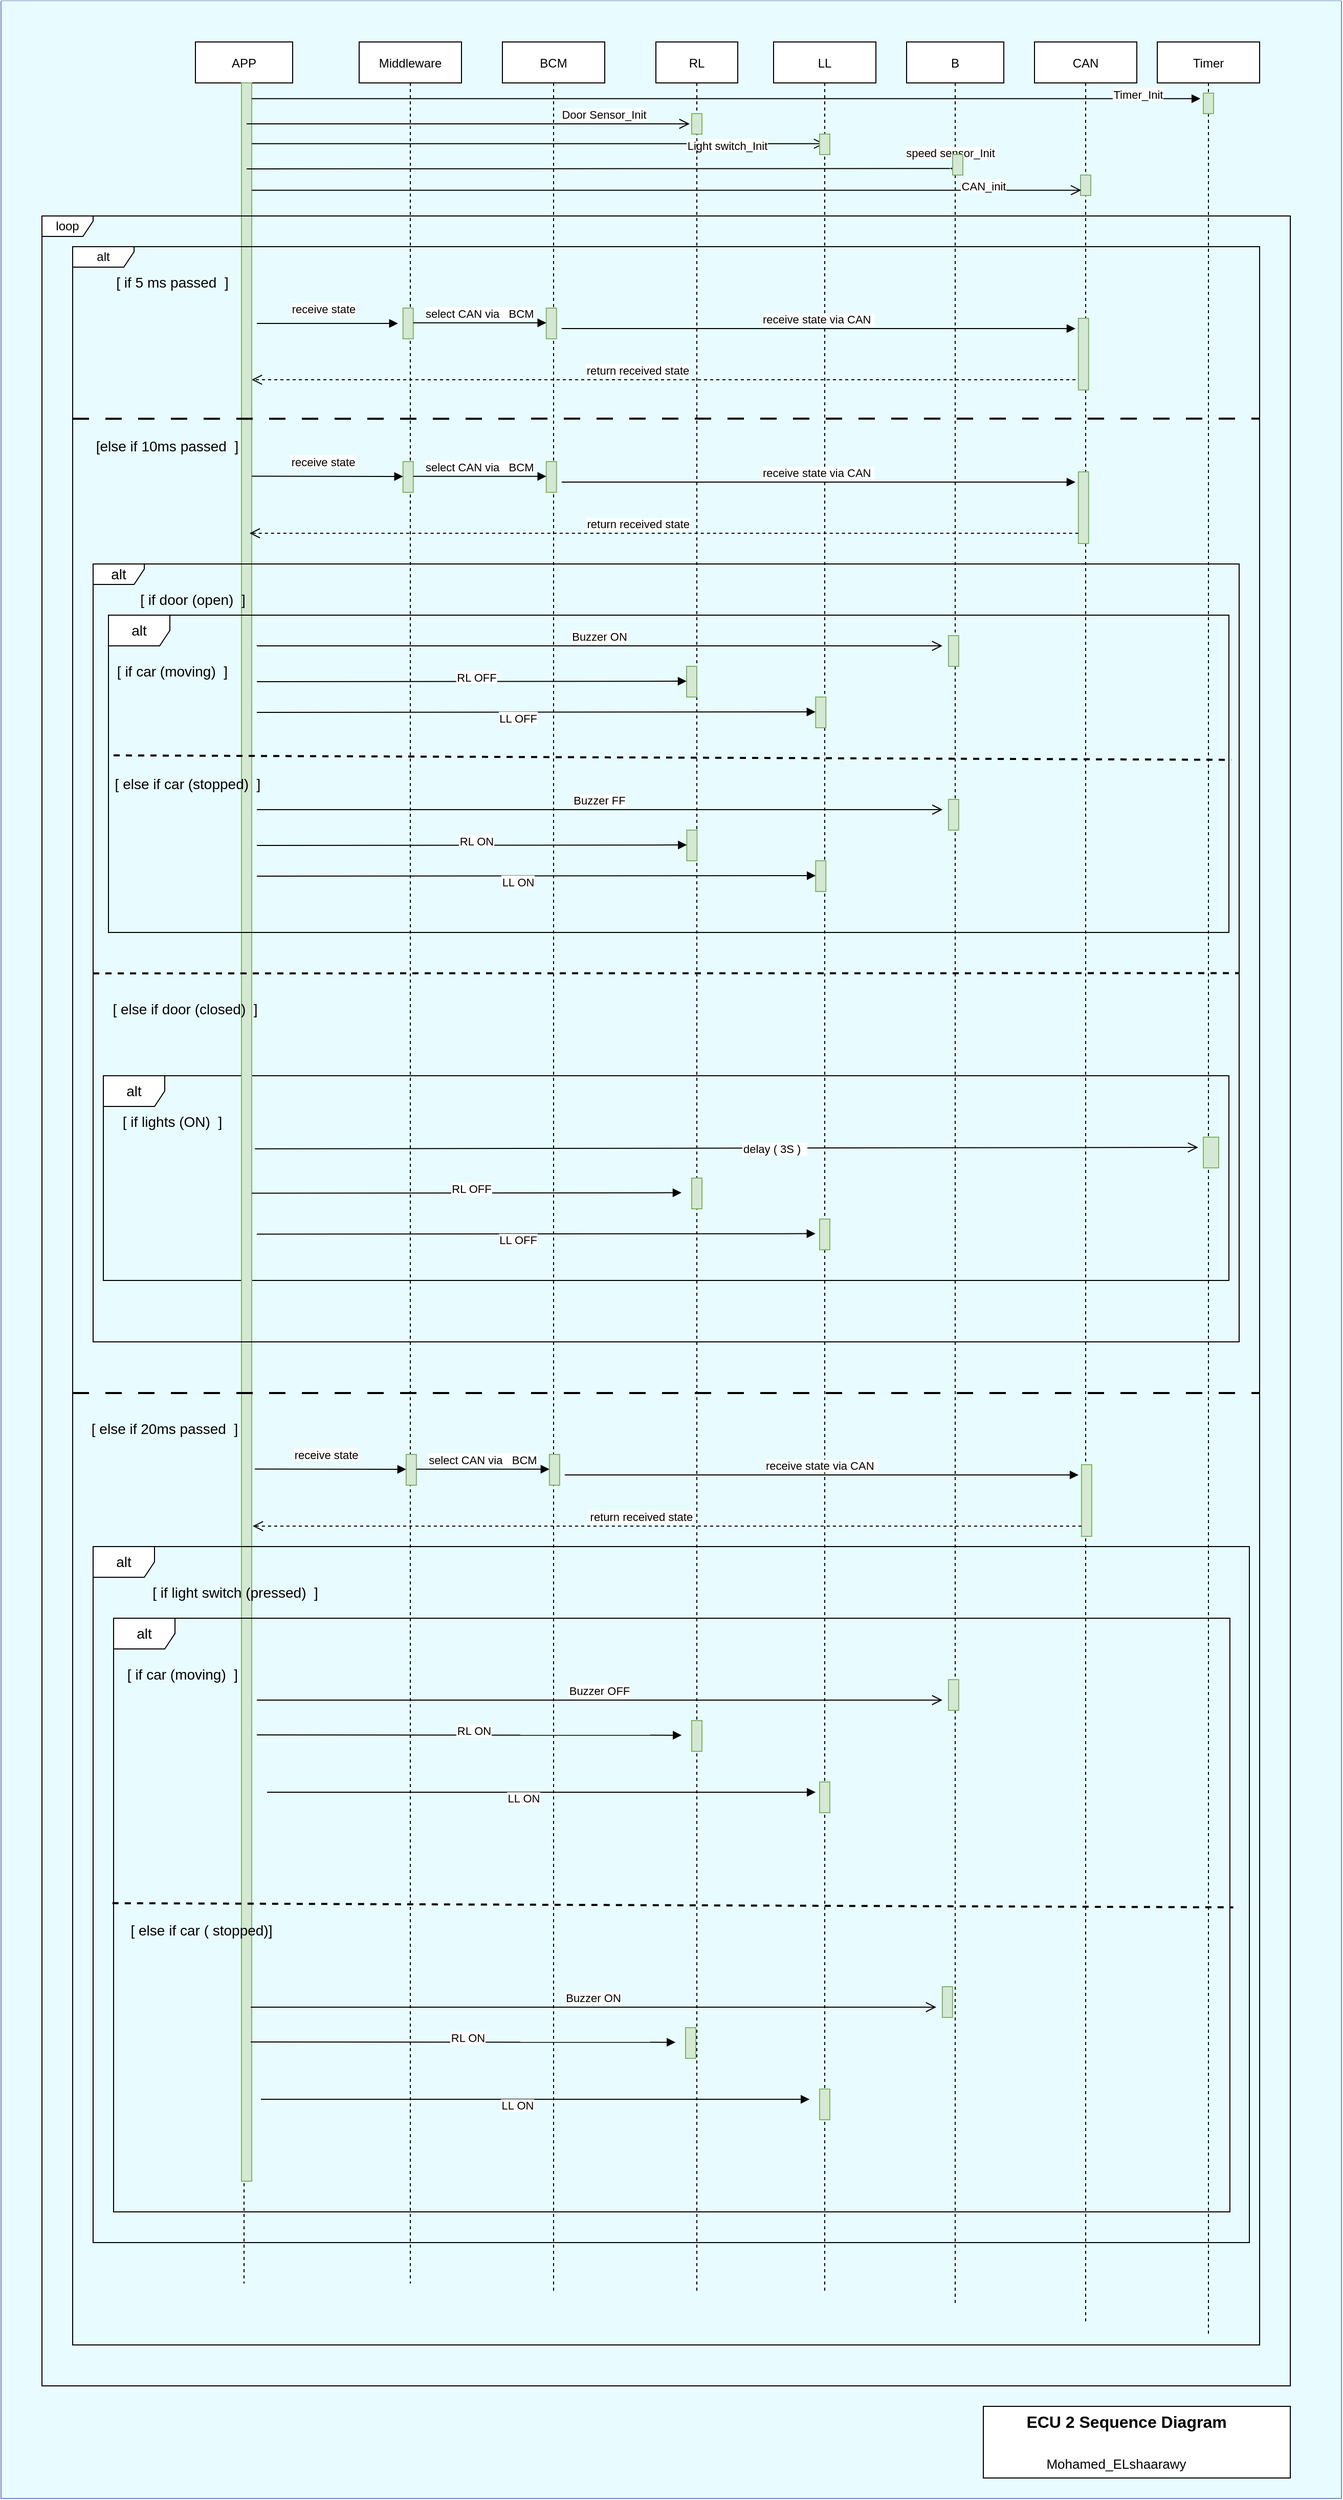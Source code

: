 <mxfile version="20.8.16" type="device"><diagram id="kgpKYQtTHZ0yAKxKKP6v" name="Page-1"><mxGraphModel dx="3595" dy="2070" grid="1" gridSize="10" guides="1" tooltips="1" connect="1" arrows="1" fold="1" page="1" pageScale="1" pageWidth="850" pageHeight="1100" math="0" shadow="0"><root><mxCell id="0"/><mxCell id="1" parent="0"/><mxCell id="oAcpW1C_EJipFDkizkbS-99" value="" style="swimlane;startSize=0;fontSize=14;swimlaneFillColor=#E8FCFF;fillColor=#dae8fc;strokeColor=#6c8ebf;" vertex="1" parent="1"><mxGeometry x="-80" y="40" width="1310" height="2440" as="geometry"><mxRectangle x="-80" y="40" width="50" height="40" as="alternateBounds"/></mxGeometry></mxCell><mxCell id="oAcpW1C_EJipFDkizkbS-298" value="alt" style="shape=umlFrame;whiteSpace=wrap;html=1;fontSize=14;" vertex="1" parent="oAcpW1C_EJipFDkizkbS-99"><mxGeometry x="100" y="1050" width="1100" height="200" as="geometry"/></mxCell><mxCell id="oAcpW1C_EJipFDkizkbS-100" value="" style="rounded=0;whiteSpace=wrap;html=1;fontSize=15;fontColor=#000000;" vertex="1" parent="oAcpW1C_EJipFDkizkbS-99"><mxGeometry x="960" y="2350" width="300" height="70" as="geometry"/></mxCell><mxCell id="oAcpW1C_EJipFDkizkbS-102" value="&lt;font style=&quot;font-size: 13px;&quot;&gt;Mohamed_ELshaarawy&lt;/font&gt;" style="text;html=1;strokeColor=none;fillColor=none;align=center;verticalAlign=middle;whiteSpace=wrap;rounded=0;fontSize=16;fontColor=#000000;" vertex="1" parent="oAcpW1C_EJipFDkizkbS-99"><mxGeometry x="1020" y="2390" width="140" height="30" as="geometry"/></mxCell><mxCell id="oAcpW1C_EJipFDkizkbS-101" value="&lt;font style=&quot;font-size: 16px;&quot;&gt;&lt;b&gt;ECU 2 Sequence Diagram&lt;/b&gt;&lt;/font&gt;" style="text;html=1;strokeColor=none;fillColor=none;align=center;verticalAlign=middle;whiteSpace=wrap;rounded=0;fontSize=15;fontColor=#000000;" vertex="1" parent="oAcpW1C_EJipFDkizkbS-99"><mxGeometry x="970" y="2350" width="260" height="30" as="geometry"/></mxCell><mxCell id="oAcpW1C_EJipFDkizkbS-7" value="B" style="shape=umlLifeline;perimeter=lifelinePerimeter;container=1;collapsible=0;recursiveResize=0;rounded=0;shadow=0;strokeWidth=1;" vertex="1" parent="oAcpW1C_EJipFDkizkbS-99"><mxGeometry x="885" y="40" width="95" height="2210" as="geometry"/></mxCell><mxCell id="3nuBFxr9cyL0pnOWT2aG-1" value="APP" style="shape=umlLifeline;perimeter=lifelinePerimeter;container=1;collapsible=0;recursiveResize=0;rounded=0;shadow=0;strokeWidth=1;" parent="oAcpW1C_EJipFDkizkbS-99" vertex="1"><mxGeometry x="190" y="40" width="95" height="2190" as="geometry"/></mxCell><mxCell id="3nuBFxr9cyL0pnOWT2aG-2" value="" style="points=[];perimeter=orthogonalPerimeter;rounded=0;shadow=0;strokeWidth=1;fillColor=#d5e8d4;strokeColor=#82b366;" parent="3nuBFxr9cyL0pnOWT2aG-1" vertex="1"><mxGeometry x="45" y="40" width="10" height="2050" as="geometry"/></mxCell><mxCell id="oAcpW1C_EJipFDkizkbS-23" value="Light switch_Init" style="verticalAlign=bottom;endArrow=open;endSize=8;exitX=1;exitY=0.95;shadow=0;strokeWidth=1;" edge="1" parent="3nuBFxr9cyL0pnOWT2aG-1" target="oAcpW1C_EJipFDkizkbS-5"><mxGeometry x="0.665" y="-11" relative="1" as="geometry"><mxPoint x="155" y="99.41" as="targetPoint"/><mxPoint x="55" y="99.41" as="sourcePoint"/><mxPoint x="-1" as="offset"/></mxGeometry></mxCell><mxCell id="oAcpW1C_EJipFDkizkbS-318" value="&lt;font style=&quot;font-size: 14px;&quot;&gt;[ if car (moving)&amp;nbsp; ]&lt;/font&gt;" style="text;html=1;strokeColor=none;fillColor=none;align=center;verticalAlign=middle;whiteSpace=wrap;rounded=0;" vertex="1" parent="3nuBFxr9cyL0pnOWT2aG-1"><mxGeometry x="-70" y="1580" width="115" height="30" as="geometry"/></mxCell><mxCell id="3nuBFxr9cyL0pnOWT2aG-5" value="Middleware" style="shape=umlLifeline;perimeter=lifelinePerimeter;container=1;collapsible=0;recursiveResize=0;rounded=0;shadow=0;strokeWidth=1;" parent="oAcpW1C_EJipFDkizkbS-99" vertex="1"><mxGeometry x="350" y="40" width="100" height="2190" as="geometry"/></mxCell><mxCell id="oAcpW1C_EJipFDkizkbS-1" value="BCM" style="shape=umlLifeline;perimeter=lifelinePerimeter;container=1;collapsible=0;recursiveResize=0;rounded=0;shadow=0;strokeWidth=1;" vertex="1" parent="oAcpW1C_EJipFDkizkbS-99"><mxGeometry x="490" y="40" width="100" height="2200" as="geometry"/></mxCell><mxCell id="oAcpW1C_EJipFDkizkbS-309" value="RL OFF" style="verticalAlign=bottom;endArrow=block;shadow=0;strokeWidth=1;" edge="1" parent="oAcpW1C_EJipFDkizkbS-1"><mxGeometry x="0.024" y="-5" relative="1" as="geometry"><mxPoint x="-245" y="1124.76" as="sourcePoint"/><mxPoint x="175.0" y="1124.29" as="targetPoint"/><mxPoint as="offset"/></mxGeometry></mxCell><mxCell id="oAcpW1C_EJipFDkizkbS-288" value="RL ON" style="verticalAlign=bottom;endArrow=block;shadow=0;strokeWidth=1;" edge="1" parent="oAcpW1C_EJipFDkizkbS-1"><mxGeometry x="0.024" y="-5" relative="1" as="geometry"><mxPoint x="-240" y="1654" as="sourcePoint"/><mxPoint x="175.18" y="1654.32" as="targetPoint"/><mxPoint as="offset"/></mxGeometry></mxCell><mxCell id="oAcpW1C_EJipFDkizkbS-3" value="RL" style="shape=umlLifeline;perimeter=lifelinePerimeter;container=1;collapsible=0;recursiveResize=0;rounded=0;shadow=0;strokeWidth=1;" vertex="1" parent="oAcpW1C_EJipFDkizkbS-99"><mxGeometry x="640" y="40" width="80" height="2200" as="geometry"/></mxCell><mxCell id="oAcpW1C_EJipFDkizkbS-4" value="" style="points=[];perimeter=orthogonalPerimeter;rounded=0;shadow=0;strokeWidth=1;fillColor=#d5e8d4;strokeColor=#82b366;" vertex="1" parent="oAcpW1C_EJipFDkizkbS-3"><mxGeometry x="35" y="70" width="10" height="20" as="geometry"/></mxCell><mxCell id="oAcpW1C_EJipFDkizkbS-308" value="" style="points=[];perimeter=orthogonalPerimeter;rounded=0;shadow=0;strokeWidth=1;fillColor=#d5e8d4;strokeColor=#82b366;" vertex="1" parent="oAcpW1C_EJipFDkizkbS-3"><mxGeometry x="35" y="1110" width="10" height="30" as="geometry"/></mxCell><mxCell id="oAcpW1C_EJipFDkizkbS-287" value="" style="points=[];perimeter=orthogonalPerimeter;rounded=0;shadow=0;strokeWidth=1;fillColor=#d5e8d4;strokeColor=#82b366;" vertex="1" parent="oAcpW1C_EJipFDkizkbS-3"><mxGeometry x="35.0" y="1640" width="10" height="30" as="geometry"/></mxCell><mxCell id="oAcpW1C_EJipFDkizkbS-290" value="LL ON" style="verticalAlign=bottom;endArrow=block;shadow=0;strokeWidth=1;" edge="1" parent="oAcpW1C_EJipFDkizkbS-3"><mxGeometry x="-0.064" y="-15" relative="1" as="geometry"><mxPoint x="-380" y="1710" as="sourcePoint"/><mxPoint x="156.12" y="1710.03" as="targetPoint"/><mxPoint as="offset"/></mxGeometry></mxCell><mxCell id="oAcpW1C_EJipFDkizkbS-5" value="LL" style="shape=umlLifeline;perimeter=lifelinePerimeter;container=1;collapsible=0;recursiveResize=0;rounded=0;shadow=0;strokeWidth=1;" vertex="1" parent="oAcpW1C_EJipFDkizkbS-99"><mxGeometry x="755" y="40" width="100" height="2200" as="geometry"/></mxCell><mxCell id="oAcpW1C_EJipFDkizkbS-6" value="" style="points=[];perimeter=orthogonalPerimeter;rounded=0;shadow=0;strokeWidth=1;fillColor=#d5e8d4;strokeColor=#82b366;" vertex="1" parent="oAcpW1C_EJipFDkizkbS-5"><mxGeometry x="45" y="90" width="10" height="20" as="geometry"/></mxCell><mxCell id="oAcpW1C_EJipFDkizkbS-165" value="return received state" style="verticalAlign=bottom;endArrow=open;dashed=1;endSize=8;exitX=0;exitY=0.95;shadow=0;strokeWidth=1;" edge="1" parent="oAcpW1C_EJipFDkizkbS-5" target="3nuBFxr9cyL0pnOWT2aG-2"><mxGeometry x="0.062" relative="1" as="geometry"><mxPoint x="-385.0" y="330" as="targetPoint"/><mxPoint x="295" y="330" as="sourcePoint"/><mxPoint as="offset"/></mxGeometry></mxCell><mxCell id="oAcpW1C_EJipFDkizkbS-310" value="" style="points=[];perimeter=orthogonalPerimeter;rounded=0;shadow=0;strokeWidth=1;fillColor=#d5e8d4;strokeColor=#82b366;" vertex="1" parent="oAcpW1C_EJipFDkizkbS-5"><mxGeometry x="45" y="1150" width="10" height="30" as="geometry"/></mxCell><mxCell id="oAcpW1C_EJipFDkizkbS-289" value="" style="points=[];perimeter=orthogonalPerimeter;rounded=0;shadow=0;strokeWidth=1;fillColor=#d5e8d4;strokeColor=#82b366;" vertex="1" parent="oAcpW1C_EJipFDkizkbS-5"><mxGeometry x="45.0" y="1700" width="10" height="30" as="geometry"/></mxCell><mxCell id="oAcpW1C_EJipFDkizkbS-286" value="Buzzer OFF" style="verticalAlign=bottom;endArrow=open;endSize=8;shadow=0;strokeWidth=1;" edge="1" parent="oAcpW1C_EJipFDkizkbS-5"><mxGeometry relative="1" as="geometry"><mxPoint x="165.0" y="1620" as="targetPoint"/><mxPoint x="-505" y="1620" as="sourcePoint"/><Array as="points"><mxPoint x="-15.94" y="1620"/></Array><mxPoint as="offset"/></mxGeometry></mxCell><mxCell id="oAcpW1C_EJipFDkizkbS-330" value="" style="points=[];perimeter=orthogonalPerimeter;rounded=0;shadow=0;strokeWidth=1;fillColor=#d5e8d4;strokeColor=#82b366;" vertex="1" parent="oAcpW1C_EJipFDkizkbS-5"><mxGeometry x="45" y="2000" width="10" height="30" as="geometry"/></mxCell><mxCell id="oAcpW1C_EJipFDkizkbS-14" value="CAN" style="shape=umlLifeline;perimeter=lifelinePerimeter;container=1;collapsible=0;recursiveResize=0;rounded=0;shadow=0;strokeWidth=1;" vertex="1" parent="oAcpW1C_EJipFDkizkbS-99"><mxGeometry x="1010" y="40" width="100" height="2230" as="geometry"/></mxCell><mxCell id="oAcpW1C_EJipFDkizkbS-15" value="" style="points=[];perimeter=orthogonalPerimeter;rounded=0;shadow=0;strokeWidth=1;fillColor=#d5e8d4;strokeColor=#82b366;" vertex="1" parent="oAcpW1C_EJipFDkizkbS-14"><mxGeometry x="45" y="130" width="10" height="20" as="geometry"/></mxCell><mxCell id="oAcpW1C_EJipFDkizkbS-16" value="Timer" style="shape=umlLifeline;perimeter=lifelinePerimeter;container=1;collapsible=0;recursiveResize=0;rounded=0;shadow=0;strokeWidth=1;" vertex="1" parent="oAcpW1C_EJipFDkizkbS-99"><mxGeometry x="1130" y="40" width="100" height="2240" as="geometry"/></mxCell><mxCell id="oAcpW1C_EJipFDkizkbS-17" value="" style="points=[];perimeter=orthogonalPerimeter;rounded=0;shadow=0;strokeWidth=1;fillColor=#d5e8d4;strokeColor=#82b366;" vertex="1" parent="oAcpW1C_EJipFDkizkbS-16"><mxGeometry x="45" y="50" width="10" height="20" as="geometry"/></mxCell><mxCell id="oAcpW1C_EJipFDkizkbS-312" value="" style="points=[];perimeter=orthogonalPerimeter;rounded=0;shadow=0;strokeWidth=1;fillColor=#d5e8d4;strokeColor=#82b366;" vertex="1" parent="oAcpW1C_EJipFDkizkbS-16"><mxGeometry x="45" y="1070" width="15" height="30" as="geometry"/></mxCell><mxCell id="oAcpW1C_EJipFDkizkbS-21" value="Timer_Init" style="verticalAlign=bottom;endArrow=block;shadow=0;strokeWidth=1;entryX=-0.288;entryY=0.271;entryDx=0;entryDy=0;entryPerimeter=0;" edge="1" parent="oAcpW1C_EJipFDkizkbS-99" source="3nuBFxr9cyL0pnOWT2aG-2" target="oAcpW1C_EJipFDkizkbS-17"><mxGeometry x="0.867" y="-5" relative="1" as="geometry"><mxPoint x="290" y="100" as="sourcePoint"/><mxPoint x="359.5" y="100" as="targetPoint"/><mxPoint x="1" as="offset"/></mxGeometry></mxCell><mxCell id="oAcpW1C_EJipFDkizkbS-22" value="Door Sensor_Init" style="verticalAlign=bottom;endArrow=open;endSize=8;shadow=0;strokeWidth=1;" edge="1" parent="oAcpW1C_EJipFDkizkbS-99"><mxGeometry x="0.614" relative="1" as="geometry"><mxPoint x="673" y="120" as="targetPoint"/><mxPoint x="240" y="120" as="sourcePoint"/><Array as="points"><mxPoint x="480" y="120"/></Array><mxPoint as="offset"/></mxGeometry></mxCell><mxCell id="oAcpW1C_EJipFDkizkbS-24" value="speed sensor_Init" style="verticalAlign=bottom;endArrow=open;endSize=8;shadow=0;strokeWidth=1;entryX=-0.259;entryY=0.682;entryDx=0;entryDy=0;entryPerimeter=0;startArrow=none;" edge="1" parent="oAcpW1C_EJipFDkizkbS-99" source="oAcpW1C_EJipFDkizkbS-35"><mxGeometry x="0.69" y="-6" relative="1" as="geometry"><mxPoint x="927.41" y="163.64" as="targetPoint"/><mxPoint x="240" y="164" as="sourcePoint"/><mxPoint as="offset"/></mxGeometry></mxCell><mxCell id="oAcpW1C_EJipFDkizkbS-25" value="CAN_init" style="verticalAlign=bottom;endArrow=open;endSize=8;shadow=0;strokeWidth=1;entryX=0.065;entryY=0.741;entryDx=0;entryDy=0;entryPerimeter=0;" edge="1" parent="oAcpW1C_EJipFDkizkbS-99" source="3nuBFxr9cyL0pnOWT2aG-2" target="oAcpW1C_EJipFDkizkbS-15"><mxGeometry x="0.765" y="-5" relative="1" as="geometry"><mxPoint x="1010" y="360" as="targetPoint"/><mxPoint x="290" y="180" as="sourcePoint"/><mxPoint as="offset"/></mxGeometry></mxCell><mxCell id="oAcpW1C_EJipFDkizkbS-36" value="" style="verticalAlign=bottom;endArrow=none;endSize=8;shadow=0;strokeWidth=1;entryX=-0.259;entryY=0.682;entryDx=0;entryDy=0;entryPerimeter=0;" edge="1" parent="oAcpW1C_EJipFDkizkbS-99" target="oAcpW1C_EJipFDkizkbS-35"><mxGeometry x="0.69" y="-6" relative="1" as="geometry"><mxPoint x="927.41" y="163.64" as="targetPoint"/><mxPoint x="240" y="164" as="sourcePoint"/><mxPoint as="offset"/></mxGeometry></mxCell><mxCell id="oAcpW1C_EJipFDkizkbS-35" value="" style="points=[];perimeter=orthogonalPerimeter;rounded=0;shadow=0;strokeWidth=1;fillColor=#d5e8d4;strokeColor=#82b366;" vertex="1" parent="oAcpW1C_EJipFDkizkbS-99"><mxGeometry x="930" y="150" width="10" height="20" as="geometry"/></mxCell><mxCell id="oAcpW1C_EJipFDkizkbS-159" value="receive state" style="verticalAlign=bottom;endArrow=block;shadow=0;strokeWidth=1;" edge="1" parent="oAcpW1C_EJipFDkizkbS-99"><mxGeometry x="-0.053" y="5" relative="1" as="geometry"><mxPoint x="250" y="315" as="sourcePoint"/><mxPoint x="387.88" y="315" as="targetPoint"/><mxPoint as="offset"/></mxGeometry></mxCell><mxCell id="oAcpW1C_EJipFDkizkbS-160" value="" style="points=[];perimeter=orthogonalPerimeter;rounded=0;shadow=0;strokeWidth=1;fillColor=#d5e8d4;strokeColor=#82b366;" vertex="1" parent="oAcpW1C_EJipFDkizkbS-99"><mxGeometry x="392.88" y="300" width="10" height="30" as="geometry"/></mxCell><mxCell id="oAcpW1C_EJipFDkizkbS-161" value="" style="points=[];perimeter=orthogonalPerimeter;rounded=0;shadow=0;strokeWidth=1;fillColor=#d5e8d4;strokeColor=#82b366;" vertex="1" parent="oAcpW1C_EJipFDkizkbS-99"><mxGeometry x="532.88" y="300" width="10" height="30" as="geometry"/></mxCell><mxCell id="oAcpW1C_EJipFDkizkbS-162" value="" style="points=[];perimeter=orthogonalPerimeter;rounded=0;shadow=0;strokeWidth=1;fillColor=#d5e8d4;strokeColor=#82b366;" vertex="1" parent="oAcpW1C_EJipFDkizkbS-99"><mxGeometry x="1052.88" y="310" width="10" height="70" as="geometry"/></mxCell><mxCell id="oAcpW1C_EJipFDkizkbS-163" value="select CAN via   BCM" style="verticalAlign=bottom;endArrow=block;shadow=0;strokeWidth=1;exitX=1.212;exitY=0.339;exitDx=0;exitDy=0;exitPerimeter=0;" edge="1" parent="oAcpW1C_EJipFDkizkbS-99"><mxGeometry relative="1" as="geometry"><mxPoint x="402.88" y="314.41" as="sourcePoint"/><mxPoint x="532.88" y="314.41" as="targetPoint"/></mxGeometry></mxCell><mxCell id="oAcpW1C_EJipFDkizkbS-164" value="receive state via CAN " style="verticalAlign=bottom;endArrow=block;shadow=0;strokeWidth=1;exitX=1.212;exitY=0.339;exitDx=0;exitDy=0;exitPerimeter=0;" edge="1" parent="oAcpW1C_EJipFDkizkbS-99"><mxGeometry relative="1" as="geometry"><mxPoint x="547.88" y="320" as="sourcePoint"/><mxPoint x="1050" y="320" as="targetPoint"/></mxGeometry></mxCell><mxCell id="oAcpW1C_EJipFDkizkbS-181" value="" style="points=[];perimeter=orthogonalPerimeter;rounded=0;shadow=0;strokeWidth=1;fillColor=#d5e8d4;strokeColor=#82b366;" vertex="1" parent="oAcpW1C_EJipFDkizkbS-99"><mxGeometry x="392.88" y="450" width="10" height="30" as="geometry"/></mxCell><mxCell id="oAcpW1C_EJipFDkizkbS-182" value="" style="points=[];perimeter=orthogonalPerimeter;rounded=0;shadow=0;strokeWidth=1;fillColor=#d5e8d4;strokeColor=#82b366;" vertex="1" parent="oAcpW1C_EJipFDkizkbS-99"><mxGeometry x="532.88" y="450" width="10" height="30" as="geometry"/></mxCell><mxCell id="oAcpW1C_EJipFDkizkbS-183" value="" style="points=[];perimeter=orthogonalPerimeter;rounded=0;shadow=0;strokeWidth=1;fillColor=#d5e8d4;strokeColor=#82b366;" vertex="1" parent="oAcpW1C_EJipFDkizkbS-99"><mxGeometry x="1052.88" y="460" width="10" height="70" as="geometry"/></mxCell><mxCell id="oAcpW1C_EJipFDkizkbS-184" value="select CAN via   BCM" style="verticalAlign=bottom;endArrow=block;shadow=0;strokeWidth=1;exitX=1.212;exitY=0.339;exitDx=0;exitDy=0;exitPerimeter=0;" edge="1" parent="oAcpW1C_EJipFDkizkbS-99"><mxGeometry relative="1" as="geometry"><mxPoint x="402.88" y="464.41" as="sourcePoint"/><mxPoint x="532.88" y="464.41" as="targetPoint"/></mxGeometry></mxCell><mxCell id="oAcpW1C_EJipFDkizkbS-185" value="receive state via CAN " style="verticalAlign=bottom;endArrow=block;shadow=0;strokeWidth=1;exitX=1.212;exitY=0.339;exitDx=0;exitDy=0;exitPerimeter=0;" edge="1" parent="oAcpW1C_EJipFDkizkbS-99"><mxGeometry relative="1" as="geometry"><mxPoint x="547.88" y="470" as="sourcePoint"/><mxPoint x="1050" y="470" as="targetPoint"/></mxGeometry></mxCell><mxCell id="oAcpW1C_EJipFDkizkbS-186" value="return received state" style="verticalAlign=bottom;endArrow=open;dashed=1;endSize=8;exitX=0;exitY=0.95;shadow=0;strokeWidth=1;" edge="1" parent="oAcpW1C_EJipFDkizkbS-99"><mxGeometry x="0.062" relative="1" as="geometry"><mxPoint x="242.88" y="520" as="targetPoint"/><mxPoint x="1052.88" y="520" as="sourcePoint"/><mxPoint as="offset"/></mxGeometry></mxCell><mxCell id="oAcpW1C_EJipFDkizkbS-187" value="receive state" style="verticalAlign=bottom;endArrow=block;shadow=0;strokeWidth=1;exitX=1.212;exitY=0.339;exitDx=0;exitDy=0;exitPerimeter=0;" edge="1" parent="oAcpW1C_EJipFDkizkbS-99"><mxGeometry x="-0.053" y="5" relative="1" as="geometry"><mxPoint x="245.0" y="464.29" as="sourcePoint"/><mxPoint x="392.88" y="464.53" as="targetPoint"/><mxPoint as="offset"/></mxGeometry></mxCell><mxCell id="oAcpW1C_EJipFDkizkbS-191" value="&lt;font style=&quot;font-size: 14px;&quot;&gt;[ else if door (closed)&amp;nbsp; ]&lt;/font&gt;" style="text;html=1;strokeColor=none;fillColor=none;align=center;verticalAlign=middle;whiteSpace=wrap;rounded=0;" vertex="1" parent="oAcpW1C_EJipFDkizkbS-99"><mxGeometry x="100" y="970" width="160" height="30" as="geometry"/></mxCell><mxCell id="oAcpW1C_EJipFDkizkbS-297" value="" style="endArrow=none;dashed=1;html=1;strokeWidth=2;rounded=0;entryX=1;entryY=0.526;entryDx=0;entryDy=0;entryPerimeter=0;" edge="1" parent="oAcpW1C_EJipFDkizkbS-99" target="oAcpW1C_EJipFDkizkbS-188"><mxGeometry width="50" height="50" relative="1" as="geometry"><mxPoint x="90" y="950" as="sourcePoint"/><mxPoint x="1159.2" y="951.88" as="targetPoint"/></mxGeometry></mxCell><mxCell id="oAcpW1C_EJipFDkizkbS-311" value="LL OFF" style="verticalAlign=bottom;endArrow=block;shadow=0;strokeWidth=1;" edge="1" parent="oAcpW1C_EJipFDkizkbS-99"><mxGeometry x="-0.064" y="-15" relative="1" as="geometry"><mxPoint x="250" y="1204.76" as="sourcePoint"/><mxPoint x="795.94" y="1204.29" as="targetPoint"/><mxPoint as="offset"/></mxGeometry></mxCell><mxCell id="oAcpW1C_EJipFDkizkbS-313" value="delay ( 3S )  " style="verticalAlign=bottom;endArrow=open;endSize=8;shadow=0;strokeWidth=1;exitX=1.314;exitY=0.508;exitDx=0;exitDy=0;exitPerimeter=0;" edge="1" parent="oAcpW1C_EJipFDkizkbS-99" source="3nuBFxr9cyL0pnOWT2aG-2"><mxGeometry x="0.103" y="-10" relative="1" as="geometry"><mxPoint x="1170" y="1120" as="targetPoint"/><mxPoint x="250.0" y="1080" as="sourcePoint"/><Array as="points"/><mxPoint as="offset"/></mxGeometry></mxCell><mxCell id="oAcpW1C_EJipFDkizkbS-314" value="&lt;font style=&quot;font-size: 14px;&quot;&gt;[ if lights (ON)&amp;nbsp; ]&lt;/font&gt;" style="text;html=1;strokeColor=none;fillColor=none;align=center;verticalAlign=middle;whiteSpace=wrap;rounded=0;" vertex="1" parent="oAcpW1C_EJipFDkizkbS-99"><mxGeometry x="110" y="1080" width="115" height="30" as="geometry"/></mxCell><mxCell id="oAcpW1C_EJipFDkizkbS-29" value="" style="endArrow=none;dashed=1;html=1;strokeWidth=2;rounded=0;dashPattern=8 8;" edge="1" parent="oAcpW1C_EJipFDkizkbS-99"><mxGeometry width="50" height="50" relative="1" as="geometry"><mxPoint x="70" y="1360" as="sourcePoint"/><mxPoint x="1230" y="1360" as="targetPoint"/></mxGeometry></mxCell><mxCell id="oAcpW1C_EJipFDkizkbS-325" value="RL ON" style="verticalAlign=bottom;endArrow=block;shadow=0;strokeWidth=1;" edge="1" parent="oAcpW1C_EJipFDkizkbS-99"><mxGeometry x="0.024" y="-5" relative="1" as="geometry"><mxPoint x="244.0" y="1994.0" as="sourcePoint"/><mxPoint x="659.18" y="1994.32" as="targetPoint"/><mxPoint as="offset"/></mxGeometry></mxCell><mxCell id="oAcpW1C_EJipFDkizkbS-326" value="" style="points=[];perimeter=orthogonalPerimeter;rounded=0;shadow=0;strokeWidth=1;fillColor=#d5e8d4;strokeColor=#82b366;" vertex="1" parent="oAcpW1C_EJipFDkizkbS-99"><mxGeometry x="669" y="1980" width="10" height="30" as="geometry"/></mxCell><mxCell id="oAcpW1C_EJipFDkizkbS-327" value="LL ON" style="verticalAlign=bottom;endArrow=block;shadow=0;strokeWidth=1;" edge="1" parent="oAcpW1C_EJipFDkizkbS-99"><mxGeometry x="-0.064" y="-15" relative="1" as="geometry"><mxPoint x="254.0" y="2050" as="sourcePoint"/><mxPoint x="790.12" y="2050.03" as="targetPoint"/><mxPoint as="offset"/></mxGeometry></mxCell><mxCell id="oAcpW1C_EJipFDkizkbS-328" value="Buzzer ON" style="verticalAlign=bottom;endArrow=open;endSize=8;shadow=0;strokeWidth=1;" edge="1" parent="oAcpW1C_EJipFDkizkbS-99"><mxGeometry relative="1" as="geometry"><mxPoint x="914.0" y="1960" as="targetPoint"/><mxPoint x="244.0" y="1960" as="sourcePoint"/><Array as="points"><mxPoint x="733.06" y="1960"/></Array><mxPoint as="offset"/></mxGeometry></mxCell><mxCell id="oAcpW1C_EJipFDkizkbS-329" value="" style="points=[];perimeter=orthogonalPerimeter;rounded=0;shadow=0;strokeWidth=1;fillColor=#d5e8d4;strokeColor=#82b366;" vertex="1" parent="oAcpW1C_EJipFDkizkbS-99"><mxGeometry x="919.94" y="1940" width="10" height="30" as="geometry"/></mxCell><mxCell id="oAcpW1C_EJipFDkizkbS-26" value="loop" style="shape=umlFrame;whiteSpace=wrap;html=1;width=50;height=20;" vertex="1" parent="1"><mxGeometry x="-40" y="250" width="1220" height="2120" as="geometry"/></mxCell><mxCell id="oAcpW1C_EJipFDkizkbS-27" value="alt" style="shape=umlFrame;whiteSpace=wrap;html=1;width=60;height=20;" vertex="1" parent="1"><mxGeometry x="-10" y="280" width="1160" height="2050" as="geometry"/></mxCell><mxCell id="oAcpW1C_EJipFDkizkbS-321" value="alt" style="shape=umlFrame;whiteSpace=wrap;html=1;fontSize=14;" vertex="1" parent="1"><mxGeometry x="10" y="1550" width="1130" height="680" as="geometry"/></mxCell><mxCell id="oAcpW1C_EJipFDkizkbS-316" value="alt" style="shape=umlFrame;whiteSpace=wrap;html=1;fontSize=14;" vertex="1" parent="1"><mxGeometry x="30" y="1620" width="1090.94" height="580" as="geometry"/></mxCell><mxCell id="oAcpW1C_EJipFDkizkbS-188" value="alt" style="shape=umlFrame;whiteSpace=wrap;html=1;fontSize=14;width=50;height=20;" vertex="1" parent="1"><mxGeometry x="10" y="590" width="1120" height="760" as="geometry"/></mxCell><mxCell id="oAcpW1C_EJipFDkizkbS-33" value="&lt;font style=&quot;font-size: 14px;&quot;&gt;[ else if 20ms passed&amp;nbsp; ]&lt;/font&gt;" style="text;html=1;strokeColor=none;fillColor=none;align=center;verticalAlign=middle;whiteSpace=wrap;rounded=0;" vertex="1" parent="1"><mxGeometry x="5" y="1420" width="150" height="30" as="geometry"/></mxCell><mxCell id="oAcpW1C_EJipFDkizkbS-103" value="&lt;font style=&quot;font-size: 14px;&quot;&gt;[else if 10ms passed&amp;nbsp; ]&lt;/font&gt;" style="text;html=1;strokeColor=none;fillColor=none;align=center;verticalAlign=middle;whiteSpace=wrap;rounded=0;" vertex="1" parent="1"><mxGeometry x="10" y="460" width="145" height="30" as="geometry"/></mxCell><mxCell id="oAcpW1C_EJipFDkizkbS-174" value="" style="points=[];perimeter=orthogonalPerimeter;rounded=0;shadow=0;strokeWidth=1;fillColor=#d5e8d4;strokeColor=#82b366;" vertex="1" parent="1"><mxGeometry x="315.94" y="1460" width="10" height="30" as="geometry"/></mxCell><mxCell id="oAcpW1C_EJipFDkizkbS-175" value="" style="points=[];perimeter=orthogonalPerimeter;rounded=0;shadow=0;strokeWidth=1;fillColor=#d5e8d4;strokeColor=#82b366;" vertex="1" parent="1"><mxGeometry x="455.94" y="1460" width="10" height="30" as="geometry"/></mxCell><mxCell id="oAcpW1C_EJipFDkizkbS-176" value="" style="points=[];perimeter=orthogonalPerimeter;rounded=0;shadow=0;strokeWidth=1;fillColor=#d5e8d4;strokeColor=#82b366;" vertex="1" parent="1"><mxGeometry x="975.94" y="1470" width="10" height="70" as="geometry"/></mxCell><mxCell id="oAcpW1C_EJipFDkizkbS-177" value="select CAN via   BCM" style="verticalAlign=bottom;endArrow=block;shadow=0;strokeWidth=1;exitX=1.212;exitY=0.339;exitDx=0;exitDy=0;exitPerimeter=0;" edge="1" parent="1"><mxGeometry relative="1" as="geometry"><mxPoint x="325.94" y="1474.41" as="sourcePoint"/><mxPoint x="455.94" y="1474.41" as="targetPoint"/></mxGeometry></mxCell><mxCell id="oAcpW1C_EJipFDkizkbS-178" value="receive state via CAN " style="verticalAlign=bottom;endArrow=block;shadow=0;strokeWidth=1;exitX=1.212;exitY=0.339;exitDx=0;exitDy=0;exitPerimeter=0;" edge="1" parent="1"><mxGeometry relative="1" as="geometry"><mxPoint x="470.94" y="1480" as="sourcePoint"/><mxPoint x="973.06" y="1480" as="targetPoint"/></mxGeometry></mxCell><mxCell id="oAcpW1C_EJipFDkizkbS-179" value="return received state" style="verticalAlign=bottom;endArrow=open;dashed=1;endSize=8;exitX=0;exitY=0.95;shadow=0;strokeWidth=1;" edge="1" parent="1"><mxGeometry x="0.062" relative="1" as="geometry"><mxPoint x="165.94" y="1530" as="targetPoint"/><mxPoint x="975.94" y="1530" as="sourcePoint"/><mxPoint as="offset"/></mxGeometry></mxCell><mxCell id="oAcpW1C_EJipFDkizkbS-180" value="receive state" style="verticalAlign=bottom;endArrow=block;shadow=0;strokeWidth=1;exitX=1.212;exitY=0.339;exitDx=0;exitDy=0;exitPerimeter=0;" edge="1" parent="1"><mxGeometry x="-0.053" y="5" relative="1" as="geometry"><mxPoint x="168.06" y="1474.29" as="sourcePoint"/><mxPoint x="315.94" y="1474.53" as="targetPoint"/><mxPoint as="offset"/></mxGeometry></mxCell><mxCell id="oAcpW1C_EJipFDkizkbS-28" value="" style="endArrow=none;dashed=1;html=1;strokeWidth=2;rounded=0;exitX=0;exitY=0.082;exitDx=0;exitDy=0;exitPerimeter=0;dashPattern=8 8;" edge="1" parent="1" source="oAcpW1C_EJipFDkizkbS-27"><mxGeometry width="50" height="50" relative="1" as="geometry"><mxPoint x="40" y="450.0" as="sourcePoint"/><mxPoint x="1150" y="448" as="targetPoint"/></mxGeometry></mxCell><mxCell id="oAcpW1C_EJipFDkizkbS-31" value="&lt;font style=&quot;font-size: 14px;&quot;&gt;[ if 5 ms passed&amp;nbsp; ]&lt;/font&gt;" style="text;html=1;strokeColor=none;fillColor=none;align=center;verticalAlign=middle;whiteSpace=wrap;rounded=0;" vertex="1" parent="1"><mxGeometry x="30" y="300" width="115" height="30" as="geometry"/></mxCell><mxCell id="oAcpW1C_EJipFDkizkbS-189" value="alt" style="shape=umlFrame;whiteSpace=wrap;html=1;fontSize=14;" vertex="1" parent="1"><mxGeometry x="25" y="640" width="1095" height="310" as="geometry"/></mxCell><mxCell id="oAcpW1C_EJipFDkizkbS-190" value="&lt;font style=&quot;font-size: 14px;&quot;&gt;[ if door (open)&amp;nbsp; ]&lt;/font&gt;" style="text;html=1;strokeColor=none;fillColor=none;align=center;verticalAlign=middle;whiteSpace=wrap;rounded=0;" vertex="1" parent="1"><mxGeometry x="50" y="610" width="115" height="30" as="geometry"/></mxCell><mxCell id="oAcpW1C_EJipFDkizkbS-192" value="&lt;font style=&quot;font-size: 14px;&quot;&gt;[ if car (moving)&amp;nbsp; ]&lt;/font&gt;" style="text;html=1;strokeColor=none;fillColor=none;align=center;verticalAlign=middle;whiteSpace=wrap;rounded=0;" vertex="1" parent="1"><mxGeometry x="30" y="680" width="115" height="30" as="geometry"/></mxCell><mxCell id="oAcpW1C_EJipFDkizkbS-193" value="&lt;font style=&quot;font-size: 14px;&quot;&gt;[ else if car (stopped)&amp;nbsp; ]&lt;/font&gt;" style="text;html=1;strokeColor=none;fillColor=none;align=center;verticalAlign=middle;whiteSpace=wrap;rounded=0;" vertex="1" parent="1"><mxGeometry x="25" y="790" width="155" height="30" as="geometry"/></mxCell><mxCell id="oAcpW1C_EJipFDkizkbS-194" value="" style="endArrow=none;dashed=1;html=1;strokeWidth=2;rounded=0;entryX=1.002;entryY=0.456;entryDx=0;entryDy=0;entryPerimeter=0;" edge="1" parent="1" target="oAcpW1C_EJipFDkizkbS-189"><mxGeometry width="50" height="50" relative="1" as="geometry"><mxPoint x="30" y="777" as="sourcePoint"/><mxPoint x="1150" y="890" as="targetPoint"/></mxGeometry></mxCell><mxCell id="oAcpW1C_EJipFDkizkbS-275" value="" style="points=[];perimeter=orthogonalPerimeter;rounded=0;shadow=0;strokeWidth=1;fillColor=#d5e8d4;strokeColor=#82b366;" vertex="1" parent="1"><mxGeometry x="845.94" y="660" width="10" height="30" as="geometry"/></mxCell><mxCell id="oAcpW1C_EJipFDkizkbS-276" value="Buzzer ON" style="verticalAlign=bottom;endArrow=open;endSize=8;shadow=0;strokeWidth=1;" edge="1" parent="1"><mxGeometry relative="1" as="geometry"><mxPoint x="840.0" y="670" as="targetPoint"/><mxPoint x="170" y="670" as="sourcePoint"/><Array as="points"><mxPoint x="659.06" y="670"/></Array><mxPoint as="offset"/></mxGeometry></mxCell><mxCell id="oAcpW1C_EJipFDkizkbS-280" value="" style="points=[];perimeter=orthogonalPerimeter;rounded=0;shadow=0;strokeWidth=1;fillColor=#d5e8d4;strokeColor=#82b366;" vertex="1" parent="1"><mxGeometry x="590" y="690" width="10" height="30" as="geometry"/></mxCell><mxCell id="oAcpW1C_EJipFDkizkbS-281" value="RL OFF" style="verticalAlign=bottom;endArrow=block;shadow=0;strokeWidth=1;" edge="1" parent="1"><mxGeometry x="0.024" y="-5" relative="1" as="geometry"><mxPoint x="170" y="705" as="sourcePoint"/><mxPoint x="590" y="704.53" as="targetPoint"/><mxPoint as="offset"/></mxGeometry></mxCell><mxCell id="oAcpW1C_EJipFDkizkbS-282" value="" style="points=[];perimeter=orthogonalPerimeter;rounded=0;shadow=0;strokeWidth=1;fillColor=#d5e8d4;strokeColor=#82b366;" vertex="1" parent="1"><mxGeometry x="716.12" y="720" width="10" height="30" as="geometry"/></mxCell><mxCell id="oAcpW1C_EJipFDkizkbS-283" value="LL OFF" style="verticalAlign=bottom;endArrow=block;shadow=0;strokeWidth=1;" edge="1" parent="1"><mxGeometry x="-0.064" y="-15" relative="1" as="geometry"><mxPoint x="170" y="735" as="sourcePoint"/><mxPoint x="715.94" y="734.53" as="targetPoint"/><mxPoint as="offset"/></mxGeometry></mxCell><mxCell id="oAcpW1C_EJipFDkizkbS-285" value="" style="points=[];perimeter=orthogonalPerimeter;rounded=0;shadow=0;strokeWidth=1;fillColor=#d5e8d4;strokeColor=#82b366;" vertex="1" parent="1"><mxGeometry x="845.94" y="1680" width="10" height="30" as="geometry"/></mxCell><mxCell id="oAcpW1C_EJipFDkizkbS-291" value="" style="points=[];perimeter=orthogonalPerimeter;rounded=0;shadow=0;strokeWidth=1;fillColor=#d5e8d4;strokeColor=#82b366;" vertex="1" parent="1"><mxGeometry x="845.94" y="820" width="10" height="30" as="geometry"/></mxCell><mxCell id="oAcpW1C_EJipFDkizkbS-292" value="Buzzer FF" style="verticalAlign=bottom;endArrow=open;endSize=8;shadow=0;strokeWidth=1;" edge="1" parent="1"><mxGeometry relative="1" as="geometry"><mxPoint x="840.18" y="830" as="targetPoint"/><mxPoint x="170" y="830" as="sourcePoint"/><Array as="points"><mxPoint x="659.24" y="830"/></Array><mxPoint as="offset"/></mxGeometry></mxCell><mxCell id="oAcpW1C_EJipFDkizkbS-293" value="" style="points=[];perimeter=orthogonalPerimeter;rounded=0;shadow=0;strokeWidth=1;fillColor=#d5e8d4;strokeColor=#82b366;" vertex="1" parent="1"><mxGeometry x="590.18" y="850" width="10" height="30" as="geometry"/></mxCell><mxCell id="oAcpW1C_EJipFDkizkbS-294" value="RL ON" style="verticalAlign=bottom;endArrow=block;shadow=0;strokeWidth=1;" edge="1" parent="1"><mxGeometry x="0.024" y="-5" relative="1" as="geometry"><mxPoint x="170" y="865" as="sourcePoint"/><mxPoint x="590.18" y="864.53" as="targetPoint"/><mxPoint as="offset"/></mxGeometry></mxCell><mxCell id="oAcpW1C_EJipFDkizkbS-295" value="" style="points=[];perimeter=orthogonalPerimeter;rounded=0;shadow=0;strokeWidth=1;fillColor=#d5e8d4;strokeColor=#82b366;" vertex="1" parent="1"><mxGeometry x="716.12" y="880" width="10" height="30" as="geometry"/></mxCell><mxCell id="oAcpW1C_EJipFDkizkbS-296" value="LL ON" style="verticalAlign=bottom;endArrow=block;shadow=0;strokeWidth=1;" edge="1" parent="1"><mxGeometry x="-0.064" y="-15" relative="1" as="geometry"><mxPoint x="170" y="895" as="sourcePoint"/><mxPoint x="716.12" y="894.53" as="targetPoint"/><mxPoint as="offset"/></mxGeometry></mxCell><mxCell id="oAcpW1C_EJipFDkizkbS-319" value="&lt;font style=&quot;font-size: 14px;&quot;&gt;[ else if car ( stopped)]&lt;/font&gt;" style="text;html=1;strokeColor=none;fillColor=none;align=center;verticalAlign=middle;whiteSpace=wrap;rounded=0;" vertex="1" parent="1"><mxGeometry x="40.94" y="1910" width="150" height="30" as="geometry"/></mxCell><mxCell id="oAcpW1C_EJipFDkizkbS-317" value="" style="endArrow=none;dashed=1;html=1;strokeWidth=2;rounded=0;entryX=1.003;entryY=0.487;entryDx=0;entryDy=0;entryPerimeter=0;exitX=-0.001;exitY=0.48;exitDx=0;exitDy=0;exitPerimeter=0;" edge="1" parent="1" source="oAcpW1C_EJipFDkizkbS-316" target="oAcpW1C_EJipFDkizkbS-316"><mxGeometry width="50" height="50" relative="1" as="geometry"><mxPoint x="10" y="1840" as="sourcePoint"/><mxPoint x="1102.19" y="1844.36" as="targetPoint"/></mxGeometry></mxCell><mxCell id="oAcpW1C_EJipFDkizkbS-322" value="&lt;font style=&quot;font-size: 14px;&quot;&gt;[ if light switch (pressed)&amp;nbsp; ]&lt;/font&gt;" style="text;html=1;strokeColor=none;fillColor=none;align=center;verticalAlign=middle;whiteSpace=wrap;rounded=0;" vertex="1" parent="1"><mxGeometry x="58.44" y="1580" width="181.56" height="30" as="geometry"/></mxCell></root></mxGraphModel></diagram></mxfile>